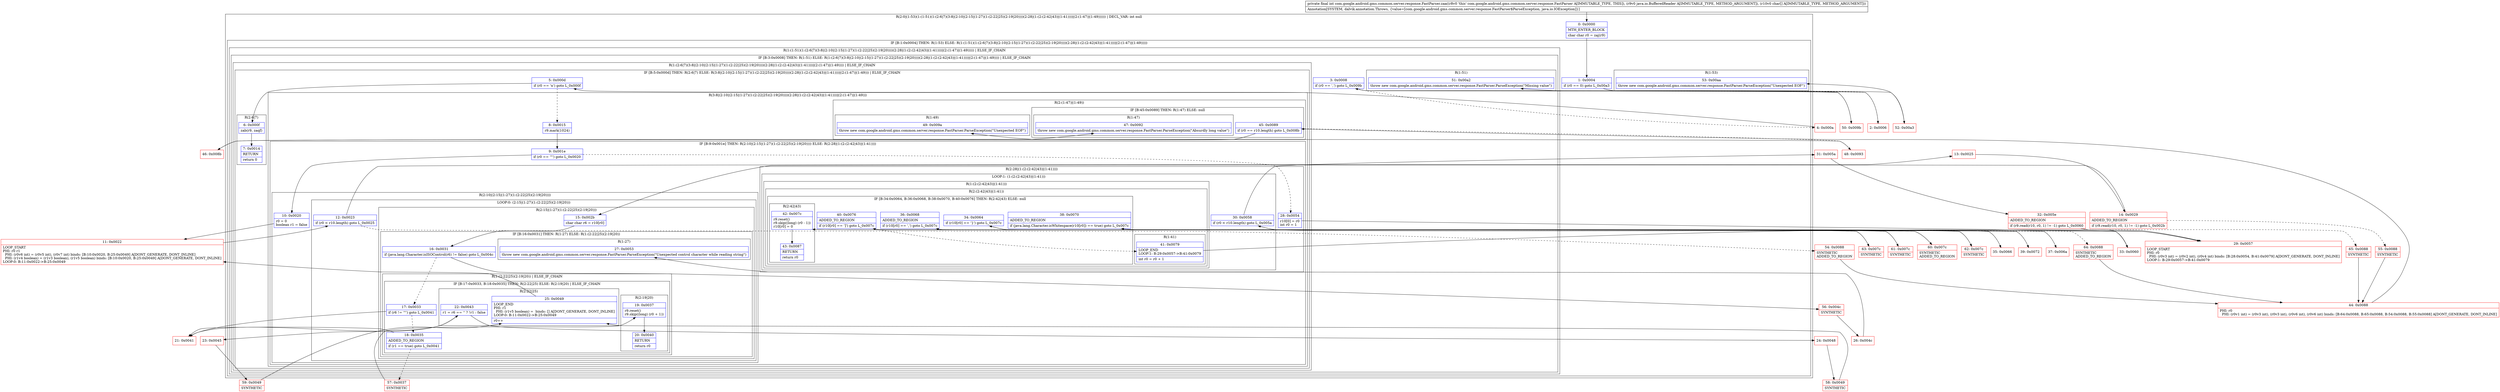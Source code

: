 digraph "CFG forcom.google.android.gms.common.server.response.FastParser.zaa(Ljava\/io\/BufferedReader;[C)I" {
subgraph cluster_Region_359920085 {
label = "R(2:0|(1:53)(1:(1:51)(1:(2:6|7)(3:8|(2:10|(2:15|(1:27)(1:(2:22|25)(2:19|20))))(2:28|(1:(2:(2:42|43)|(1:41))))|(2:(1:47)|(1:49)))))) | DECL_VAR: int null\l";
node [shape=record,color=blue];
Node_0 [shape=record,label="{0\:\ 0x0000|MTH_ENTER_BLOCK\l|char char r0 = zaj(r9)\l}"];
subgraph cluster_IfRegion_251536037 {
label = "IF [B:1:0x0004] THEN: R(1:53) ELSE: R(1:(1:51)(1:(2:6|7)(3:8|(2:10|(2:15|(1:27)(1:(2:22|25)(2:19|20))))(2:28|(1:(2:(2:42|43)|(1:41))))|(2:(1:47)|(1:49)))))";
node [shape=record,color=blue];
Node_1 [shape=record,label="{1\:\ 0x0004|if (r0 == 0) goto L_0x00a3\l}"];
subgraph cluster_Region_1811020164 {
label = "R(1:53)";
node [shape=record,color=blue];
Node_53 [shape=record,label="{53\:\ 0x00aa|throw new com.google.android.gms.common.server.response.FastParser.ParseException(\"Unexpected EOF\")\l}"];
}
subgraph cluster_Region_601368651 {
label = "R(1:(1:51)(1:(2:6|7)(3:8|(2:10|(2:15|(1:27)(1:(2:22|25)(2:19|20))))(2:28|(1:(2:(2:42|43)|(1:41))))|(2:(1:47)|(1:49))))) | ELSE_IF_CHAIN\l";
node [shape=record,color=blue];
subgraph cluster_IfRegion_408171998 {
label = "IF [B:3:0x0008] THEN: R(1:51) ELSE: R(1:(2:6|7)(3:8|(2:10|(2:15|(1:27)(1:(2:22|25)(2:19|20))))(2:28|(1:(2:(2:42|43)|(1:41))))|(2:(1:47)|(1:49)))) | ELSE_IF_CHAIN\l";
node [shape=record,color=blue];
Node_3 [shape=record,label="{3\:\ 0x0008|if (r0 == ',') goto L_0x009b\l}"];
subgraph cluster_Region_522493182 {
label = "R(1:51)";
node [shape=record,color=blue];
Node_51 [shape=record,label="{51\:\ 0x00a2|throw new com.google.android.gms.common.server.response.FastParser.ParseException(\"Missing value\")\l}"];
}
subgraph cluster_Region_1158444505 {
label = "R(1:(2:6|7)(3:8|(2:10|(2:15|(1:27)(1:(2:22|25)(2:19|20))))(2:28|(1:(2:(2:42|43)|(1:41))))|(2:(1:47)|(1:49)))) | ELSE_IF_CHAIN\l";
node [shape=record,color=blue];
subgraph cluster_IfRegion_1720434457 {
label = "IF [B:5:0x000d] THEN: R(2:6|7) ELSE: R(3:8|(2:10|(2:15|(1:27)(1:(2:22|25)(2:19|20))))(2:28|(1:(2:(2:42|43)|(1:41))))|(2:(1:47)|(1:49))) | ELSE_IF_CHAIN\l";
node [shape=record,color=blue];
Node_5 [shape=record,label="{5\:\ 0x000d|if (r0 == 'n') goto L_0x000f\l}"];
subgraph cluster_Region_567642405 {
label = "R(2:6|7)";
node [shape=record,color=blue];
Node_6 [shape=record,label="{6\:\ 0x000f|zab(r9, zaqf)\l}"];
Node_7 [shape=record,label="{7\:\ 0x0014|RETURN\l|return 0\l}"];
}
subgraph cluster_Region_1127048996 {
label = "R(3:8|(2:10|(2:15|(1:27)(1:(2:22|25)(2:19|20))))(2:28|(1:(2:(2:42|43)|(1:41))))|(2:(1:47)|(1:49)))";
node [shape=record,color=blue];
Node_8 [shape=record,label="{8\:\ 0x0015|r9.mark(1024)\l}"];
subgraph cluster_IfRegion_1820071748 {
label = "IF [B:9:0x001e] THEN: R(2:10|(2:15|(1:27)(1:(2:22|25)(2:19|20)))) ELSE: R(2:28|(1:(2:(2:42|43)|(1:41))))";
node [shape=record,color=blue];
Node_9 [shape=record,label="{9\:\ 0x001e|if (r0 == '\"') goto L_0x0020\l}"];
subgraph cluster_Region_707511810 {
label = "R(2:10|(2:15|(1:27)(1:(2:22|25)(2:19|20))))";
node [shape=record,color=blue];
Node_10 [shape=record,label="{10\:\ 0x0020|r0 = 0\lboolean r1 = false\l}"];
subgraph cluster_LoopRegion_1503680297 {
label = "LOOP:0: (2:15|(1:27)(1:(2:22|25)(2:19|20)))";
node [shape=record,color=blue];
Node_12 [shape=record,label="{12\:\ 0x0023|if (r0 \< r10.length) goto L_0x0025\l}"];
subgraph cluster_Region_1827152415 {
label = "R(2:15|(1:27)(1:(2:22|25)(2:19|20)))";
node [shape=record,color=blue];
Node_15 [shape=record,label="{15\:\ 0x002b|char char r6 = r10[r0]\l}"];
subgraph cluster_IfRegion_328551666 {
label = "IF [B:16:0x0031] THEN: R(1:27) ELSE: R(1:(2:22|25)(2:19|20))";
node [shape=record,color=blue];
Node_16 [shape=record,label="{16\:\ 0x0031|if (java.lang.Character.isISOControl(r6) != false) goto L_0x004c\l}"];
subgraph cluster_Region_2027274451 {
label = "R(1:27)";
node [shape=record,color=blue];
Node_27 [shape=record,label="{27\:\ 0x0053|throw new com.google.android.gms.common.server.response.FastParser.ParseException(\"Unexpected control character while reading string\")\l}"];
}
subgraph cluster_Region_1590808749 {
label = "R(1:(2:22|25)(2:19|20)) | ELSE_IF_CHAIN\l";
node [shape=record,color=blue];
subgraph cluster_IfRegion_1213678542 {
label = "IF [B:17:0x0033, B:18:0x0035] THEN: R(2:22|25) ELSE: R(2:19|20) | ELSE_IF_CHAIN\l";
node [shape=record,color=blue];
Node_17 [shape=record,label="{17\:\ 0x0033|if (r6 != '\"') goto L_0x0041\l}"];
Node_18 [shape=record,label="{18\:\ 0x0035|ADDED_TO_REGION\l|if (r1 == true) goto L_0x0041\l}"];
subgraph cluster_Region_291751721 {
label = "R(2:22|25)";
node [shape=record,color=blue];
Node_22 [shape=record,label="{22\:\ 0x0043|r1 = r6 == '' ? !r1 : false\l}"];
Node_25 [shape=record,label="{25\:\ 0x0049|LOOP_END\lPHI: r1 \l  PHI: (r1v5 boolean) =  binds: [] A[DONT_GENERATE, DONT_INLINE]\lLOOP:0: B:11:0x0022\-\>B:25:0x0049\l|r0++\l}"];
}
subgraph cluster_Region_2017777232 {
label = "R(2:19|20)";
node [shape=record,color=blue];
Node_19 [shape=record,label="{19\:\ 0x0037|r9.reset()\lr9.skip((long) (r0 + 1))\l}"];
Node_20 [shape=record,label="{20\:\ 0x0040|RETURN\l|return r0\l}"];
}
}
}
}
}
}
}
subgraph cluster_Region_334035812 {
label = "R(2:28|(1:(2:(2:42|43)|(1:41))))";
node [shape=record,color=blue];
Node_28 [shape=record,label="{28\:\ 0x0054|r10[0] = r0\lint r0 = 1\l}"];
subgraph cluster_LoopRegion_1229901676 {
label = "LOOP:1: (1:(2:(2:42|43)|(1:41)))";
node [shape=record,color=blue];
Node_30 [shape=record,label="{30\:\ 0x0058|if (r0 \< r10.length) goto L_0x005a\l}"];
subgraph cluster_Region_1405155059 {
label = "R(1:(2:(2:42|43)|(1:41)))";
node [shape=record,color=blue];
subgraph cluster_Region_2080157672 {
label = "R(2:(2:42|43)|(1:41))";
node [shape=record,color=blue];
subgraph cluster_IfRegion_1025579921 {
label = "IF [B:34:0x0064, B:36:0x0068, B:38:0x0070, B:40:0x0076] THEN: R(2:42|43) ELSE: null";
node [shape=record,color=blue];
Node_34 [shape=record,label="{34\:\ 0x0064|if (r10[r0] == '\}') goto L_0x007c\l}"];
Node_36 [shape=record,label="{36\:\ 0x0068|ADDED_TO_REGION\l|if (r10[r0] == ',') goto L_0x007c\l}"];
Node_38 [shape=record,label="{38\:\ 0x0070|ADDED_TO_REGION\l|if (java.lang.Character.isWhitespace(r10[r0]) == true) goto L_0x007c\l}"];
Node_40 [shape=record,label="{40\:\ 0x0076|ADDED_TO_REGION\l|if (r10[r0] == ']') goto L_0x007c\l}"];
subgraph cluster_Region_846518675 {
label = "R(2:42|43)";
node [shape=record,color=blue];
Node_42 [shape=record,label="{42\:\ 0x007c|r9.reset()\lr9.skip((long) (r0 \- 1))\lr10[r0] = 0\l}"];
Node_43 [shape=record,label="{43\:\ 0x0087|RETURN\l|return r0\l}"];
}
}
subgraph cluster_Region_1714077999 {
label = "R(1:41)";
node [shape=record,color=blue];
Node_41 [shape=record,label="{41\:\ 0x0079|LOOP_END\lLOOP:1: B:29:0x0057\-\>B:41:0x0079\l|int r0 = r0 + 1\l}"];
}
}
}
}
}
}
subgraph cluster_Region_771304220 {
label = "R(2:(1:47)|(1:49))";
node [shape=record,color=blue];
subgraph cluster_IfRegion_489239670 {
label = "IF [B:45:0x0089] THEN: R(1:47) ELSE: null";
node [shape=record,color=blue];
Node_45 [shape=record,label="{45\:\ 0x0089|if (r0 == r10.length) goto L_0x008b\l}"];
subgraph cluster_Region_2113786550 {
label = "R(1:47)";
node [shape=record,color=blue];
Node_47 [shape=record,label="{47\:\ 0x0092|throw new com.google.android.gms.common.server.response.FastParser.ParseException(\"Absurdly long value\")\l}"];
}
}
subgraph cluster_Region_702469268 {
label = "R(1:49)";
node [shape=record,color=blue];
Node_49 [shape=record,label="{49\:\ 0x009a|throw new com.google.android.gms.common.server.response.FastParser.ParseException(\"Unexpected EOF\")\l}"];
}
}
}
}
}
}
}
}
}
Node_2 [shape=record,color=red,label="{2\:\ 0x0006}"];
Node_4 [shape=record,color=red,label="{4\:\ 0x000a}"];
Node_11 [shape=record,color=red,label="{11\:\ 0x0022|LOOP_START\lPHI: r0 r1 \l  PHI: (r0v6 int) = (r0v5 int), (r0v7 int) binds: [B:10:0x0020, B:25:0x0049] A[DONT_GENERATE, DONT_INLINE]\l  PHI: (r1v4 boolean) = (r1v3 boolean), (r1v5 boolean) binds: [B:10:0x0020, B:25:0x0049] A[DONT_GENERATE, DONT_INLINE]\lLOOP:0: B:11:0x0022\-\>B:25:0x0049\l}"];
Node_13 [shape=record,color=red,label="{13\:\ 0x0025}"];
Node_14 [shape=record,color=red,label="{14\:\ 0x0029|ADDED_TO_REGION\l|if (r9.read(r10, r0, 1) != \-1) goto L_0x002b\l}"];
Node_21 [shape=record,color=red,label="{21\:\ 0x0041}"];
Node_23 [shape=record,color=red,label="{23\:\ 0x0045}"];
Node_24 [shape=record,color=red,label="{24\:\ 0x0048}"];
Node_26 [shape=record,color=red,label="{26\:\ 0x004c}"];
Node_29 [shape=record,color=red,label="{29\:\ 0x0057|LOOP_START\lPHI: r0 \l  PHI: (r0v3 int) = (r0v2 int), (r0v4 int) binds: [B:28:0x0054, B:41:0x0079] A[DONT_GENERATE, DONT_INLINE]\lLOOP:1: B:29:0x0057\-\>B:41:0x0079\l}"];
Node_31 [shape=record,color=red,label="{31\:\ 0x005a}"];
Node_32 [shape=record,color=red,label="{32\:\ 0x005e|ADDED_TO_REGION\l|if (r9.read(r10, r0, 1) != \-1) goto L_0x0060\l}"];
Node_33 [shape=record,color=red,label="{33\:\ 0x0060}"];
Node_35 [shape=record,color=red,label="{35\:\ 0x0066}"];
Node_37 [shape=record,color=red,label="{37\:\ 0x006a}"];
Node_39 [shape=record,color=red,label="{39\:\ 0x0072}"];
Node_44 [shape=record,color=red,label="{44\:\ 0x0088|PHI: r0 \l  PHI: (r0v1 int) = (r0v3 int), (r0v3 int), (r0v6 int), (r0v6 int) binds: [B:64:0x0088, B:65:0x0088, B:54:0x0088, B:55:0x0088] A[DONT_GENERATE, DONT_INLINE]\l}"];
Node_46 [shape=record,color=red,label="{46\:\ 0x008b}"];
Node_48 [shape=record,color=red,label="{48\:\ 0x0093}"];
Node_50 [shape=record,color=red,label="{50\:\ 0x009b}"];
Node_52 [shape=record,color=red,label="{52\:\ 0x00a3}"];
Node_54 [shape=record,color=red,label="{54\:\ 0x0088|SYNTHETIC\lADDED_TO_REGION\l}"];
Node_55 [shape=record,color=red,label="{55\:\ 0x0088|SYNTHETIC\l}"];
Node_56 [shape=record,color=red,label="{56\:\ 0x004c|SYNTHETIC\l}"];
Node_57 [shape=record,color=red,label="{57\:\ 0x0037|SYNTHETIC\l}"];
Node_58 [shape=record,color=red,label="{58\:\ 0x0049|SYNTHETIC\l}"];
Node_59 [shape=record,color=red,label="{59\:\ 0x0049|SYNTHETIC\l}"];
Node_60 [shape=record,color=red,label="{60\:\ 0x007c|SYNTHETIC\lADDED_TO_REGION\l}"];
Node_61 [shape=record,color=red,label="{61\:\ 0x007c|SYNTHETIC\l}"];
Node_62 [shape=record,color=red,label="{62\:\ 0x007c|SYNTHETIC\l}"];
Node_63 [shape=record,color=red,label="{63\:\ 0x007c|SYNTHETIC\l}"];
Node_64 [shape=record,color=red,label="{64\:\ 0x0088|SYNTHETIC\lADDED_TO_REGION\l}"];
Node_65 [shape=record,color=red,label="{65\:\ 0x0088|SYNTHETIC\l}"];
MethodNode[shape=record,label="{private final int com.google.android.gms.common.server.response.FastParser.zaa((r8v0 'this' com.google.android.gms.common.server.response.FastParser A[IMMUTABLE_TYPE, THIS]), (r9v0 java.io.BufferedReader A[IMMUTABLE_TYPE, METHOD_ARGUMENT]), (r10v0 char[] A[IMMUTABLE_TYPE, METHOD_ARGUMENT]))  | Annotation[SYSTEM, dalvik.annotation.Throws, \{value=[com.google.android.gms.common.server.response.FastParser$ParseException, java.io.IOException]\}]\l}"];
MethodNode -> Node_0;
Node_0 -> Node_1;
Node_1 -> Node_2[style=dashed];
Node_1 -> Node_52;
Node_3 -> Node_4[style=dashed];
Node_3 -> Node_50;
Node_5 -> Node_6;
Node_5 -> Node_8[style=dashed];
Node_6 -> Node_7;
Node_8 -> Node_9;
Node_9 -> Node_10;
Node_9 -> Node_28[style=dashed];
Node_10 -> Node_11;
Node_12 -> Node_13;
Node_12 -> Node_54[style=dashed];
Node_15 -> Node_16;
Node_16 -> Node_17[style=dashed];
Node_16 -> Node_56;
Node_17 -> Node_18[style=dashed];
Node_17 -> Node_21;
Node_18 -> Node_21;
Node_18 -> Node_57[style=dashed];
Node_22 -> Node_23;
Node_22 -> Node_24;
Node_25 -> Node_11;
Node_19 -> Node_20;
Node_28 -> Node_29;
Node_30 -> Node_31;
Node_30 -> Node_64[style=dashed];
Node_34 -> Node_35[style=dashed];
Node_34 -> Node_60;
Node_36 -> Node_37[style=dashed];
Node_36 -> Node_61;
Node_38 -> Node_39[style=dashed];
Node_38 -> Node_62;
Node_40 -> Node_41[style=dashed];
Node_40 -> Node_63;
Node_42 -> Node_43;
Node_41 -> Node_29;
Node_45 -> Node_46;
Node_45 -> Node_48[style=dashed];
Node_2 -> Node_3;
Node_4 -> Node_5;
Node_11 -> Node_12;
Node_13 -> Node_14;
Node_14 -> Node_15;
Node_14 -> Node_55[style=dashed];
Node_21 -> Node_22;
Node_23 -> Node_59;
Node_24 -> Node_58;
Node_26 -> Node_27;
Node_29 -> Node_30;
Node_31 -> Node_32;
Node_32 -> Node_33;
Node_32 -> Node_65[style=dashed];
Node_33 -> Node_34;
Node_35 -> Node_36;
Node_37 -> Node_38;
Node_39 -> Node_40;
Node_44 -> Node_45;
Node_46 -> Node_47;
Node_48 -> Node_49;
Node_50 -> Node_51;
Node_52 -> Node_53;
Node_54 -> Node_44;
Node_55 -> Node_44;
Node_56 -> Node_26;
Node_57 -> Node_19;
Node_58 -> Node_25;
Node_59 -> Node_25;
Node_60 -> Node_42;
Node_61 -> Node_42;
Node_62 -> Node_42;
Node_63 -> Node_42;
Node_64 -> Node_44;
Node_65 -> Node_44;
}

